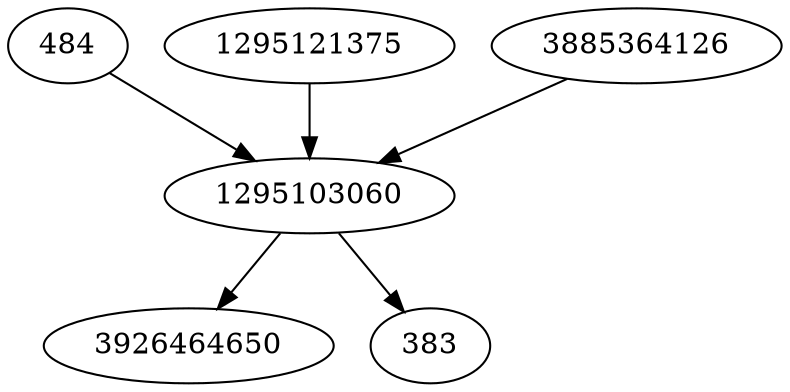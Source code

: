 strict digraph  {
484;
3926464650;
1295103060;
1295121375;
3885364126;
383;
484 -> 1295103060;
1295103060 -> 3926464650;
1295103060 -> 383;
1295121375 -> 1295103060;
3885364126 -> 1295103060;
}
